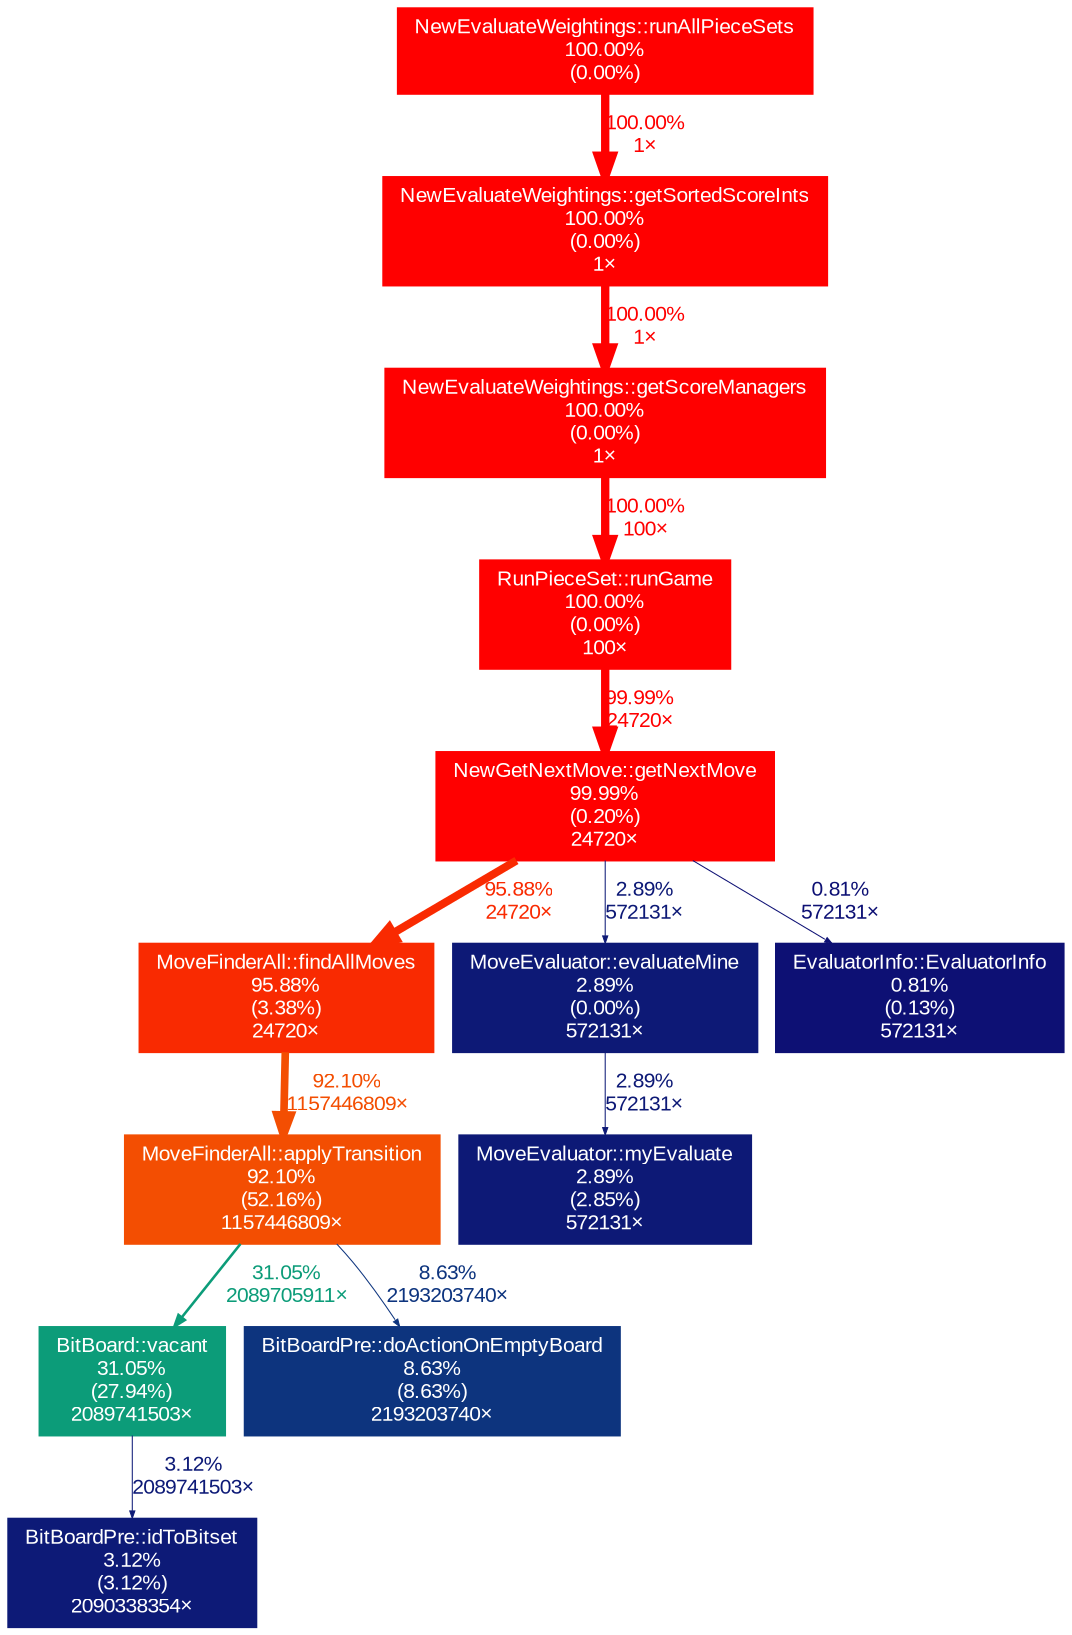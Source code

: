digraph {
	graph [fontname=Arial, nodesep=0.125, ranksep=0.25];
	node [fontcolor=white, fontname=Arial, height=0, shape=box, style=filled, width=0];
	edge [fontname=Arial];
	1 [color="#ff0000", fontcolor="#ffffff", fontsize="10.00", label="NewEvaluateWeightings::getScoreManagers\n100.00%\n(0.00%)\n1×"];
	1 -> 4 [arrowsize="1.00", color="#ff0000", fontcolor="#ff0000", fontsize="10.00", label="100.00%\n100×", labeldistance="4.00", penwidth="4.00"];
	2 [color="#ff0000", fontcolor="#ffffff", fontsize="10.00", label="NewEvaluateWeightings::getSortedScoreInts\n100.00%\n(0.00%)\n1×"];
	2 -> 1 [arrowsize="1.00", color="#ff0000", fontcolor="#ff0000", fontsize="10.00", label="100.00%\n1×", labeldistance="4.00", penwidth="4.00"];
	3 [color="#ff0000", fontcolor="#ffffff", fontsize="10.00", label="NewEvaluateWeightings::runAllPieceSets\n100.00%\n(0.00%)"];
	3 -> 2 [arrowsize="1.00", color="#ff0000", fontcolor="#ff0000", fontsize="10.00", label="100.00%\n1×", labeldistance="4.00", penwidth="4.00"];
	4 [color="#ff0000", fontcolor="#ffffff", fontsize="10.00", label="RunPieceSet::runGame\n100.00%\n(0.00%)\n100×"];
	4 -> 5 [arrowsize="1.00", color="#ff0000", fontcolor="#ff0000", fontsize="10.00", label="99.99%\n24720×", labeldistance="4.00", penwidth="4.00"];
	5 [color="#ff0000", fontcolor="#ffffff", fontsize="10.00", label="NewGetNextMove::getNextMove\n99.99%\n(0.20%)\n24720×"];
	5 -> 6 [arrowsize="0.98", color="#f92a01", fontcolor="#f92a01", fontsize="10.00", label="95.88%\n24720×", labeldistance="3.84", penwidth="3.84"];
	5 -> 12 [arrowsize="0.35", color="#0d1976", fontcolor="#0d1976", fontsize="10.00", label="2.89%\n572131×", labeldistance="0.50", penwidth="0.50"];
	5 -> 13 [arrowsize="0.35", color="#0d1074", fontcolor="#0d1074", fontsize="10.00", label="0.81%\n572131×", labeldistance="0.50", penwidth="0.50"];
	6 [color="#f92a01", fontcolor="#ffffff", fontsize="10.00", label="MoveFinderAll::findAllMoves\n95.88%\n(3.38%)\n24720×"];
	6 -> 7 [arrowsize="0.96", color="#f34e02", fontcolor="#f34e02", fontsize="10.00", label="92.10%\n1157446809×", labeldistance="3.68", penwidth="3.68"];
	7 [color="#f34e02", fontcolor="#ffffff", fontsize="10.00", label="MoveFinderAll::applyTransition\n92.10%\n(52.16%)\n1157446809×"];
	7 -> 8 [arrowsize="0.56", color="#0c9c79", fontcolor="#0c9c79", fontsize="10.00", label="31.05%\n2089705911×", labeldistance="1.24", penwidth="1.24"];
	7 -> 9 [arrowsize="0.35", color="#0d347e", fontcolor="#0d347e", fontsize="10.00", label="8.63%\n2193203740×", labeldistance="0.50", penwidth="0.50"];
	8 [color="#0c9c79", fontcolor="#ffffff", fontsize="10.00", label="BitBoard::vacant\n31.05%\n(27.94%)\n2089741503×"];
	8 -> 10 [arrowsize="0.35", color="#0d1a77", fontcolor="#0d1a77", fontsize="10.00", label="3.12%\n2089741503×", labeldistance="0.50", penwidth="0.50"];
	9 [color="#0d347e", fontcolor="#ffffff", fontsize="10.00", label="BitBoardPre::doActionOnEmptyBoard\n8.63%\n(8.63%)\n2193203740×"];
	10 [color="#0d1a77", fontcolor="#ffffff", fontsize="10.00", label="BitBoardPre::idToBitset\n3.12%\n(3.12%)\n2090338354×"];
	11 [color="#0d1976", fontcolor="#ffffff", fontsize="10.00", label="MoveEvaluator::myEvaluate\n2.89%\n(2.85%)\n572131×"];
	12 [color="#0d1976", fontcolor="#ffffff", fontsize="10.00", label="MoveEvaluator::evaluateMine\n2.89%\n(0.00%)\n572131×"];
	12 -> 11 [arrowsize="0.35", color="#0d1976", fontcolor="#0d1976", fontsize="10.00", label="2.89%\n572131×", labeldistance="0.50", penwidth="0.50"];
	13 [color="#0d1074", fontcolor="#ffffff", fontsize="10.00", label="EvaluatorInfo::EvaluatorInfo\n0.81%\n(0.13%)\n572131×"];
}
